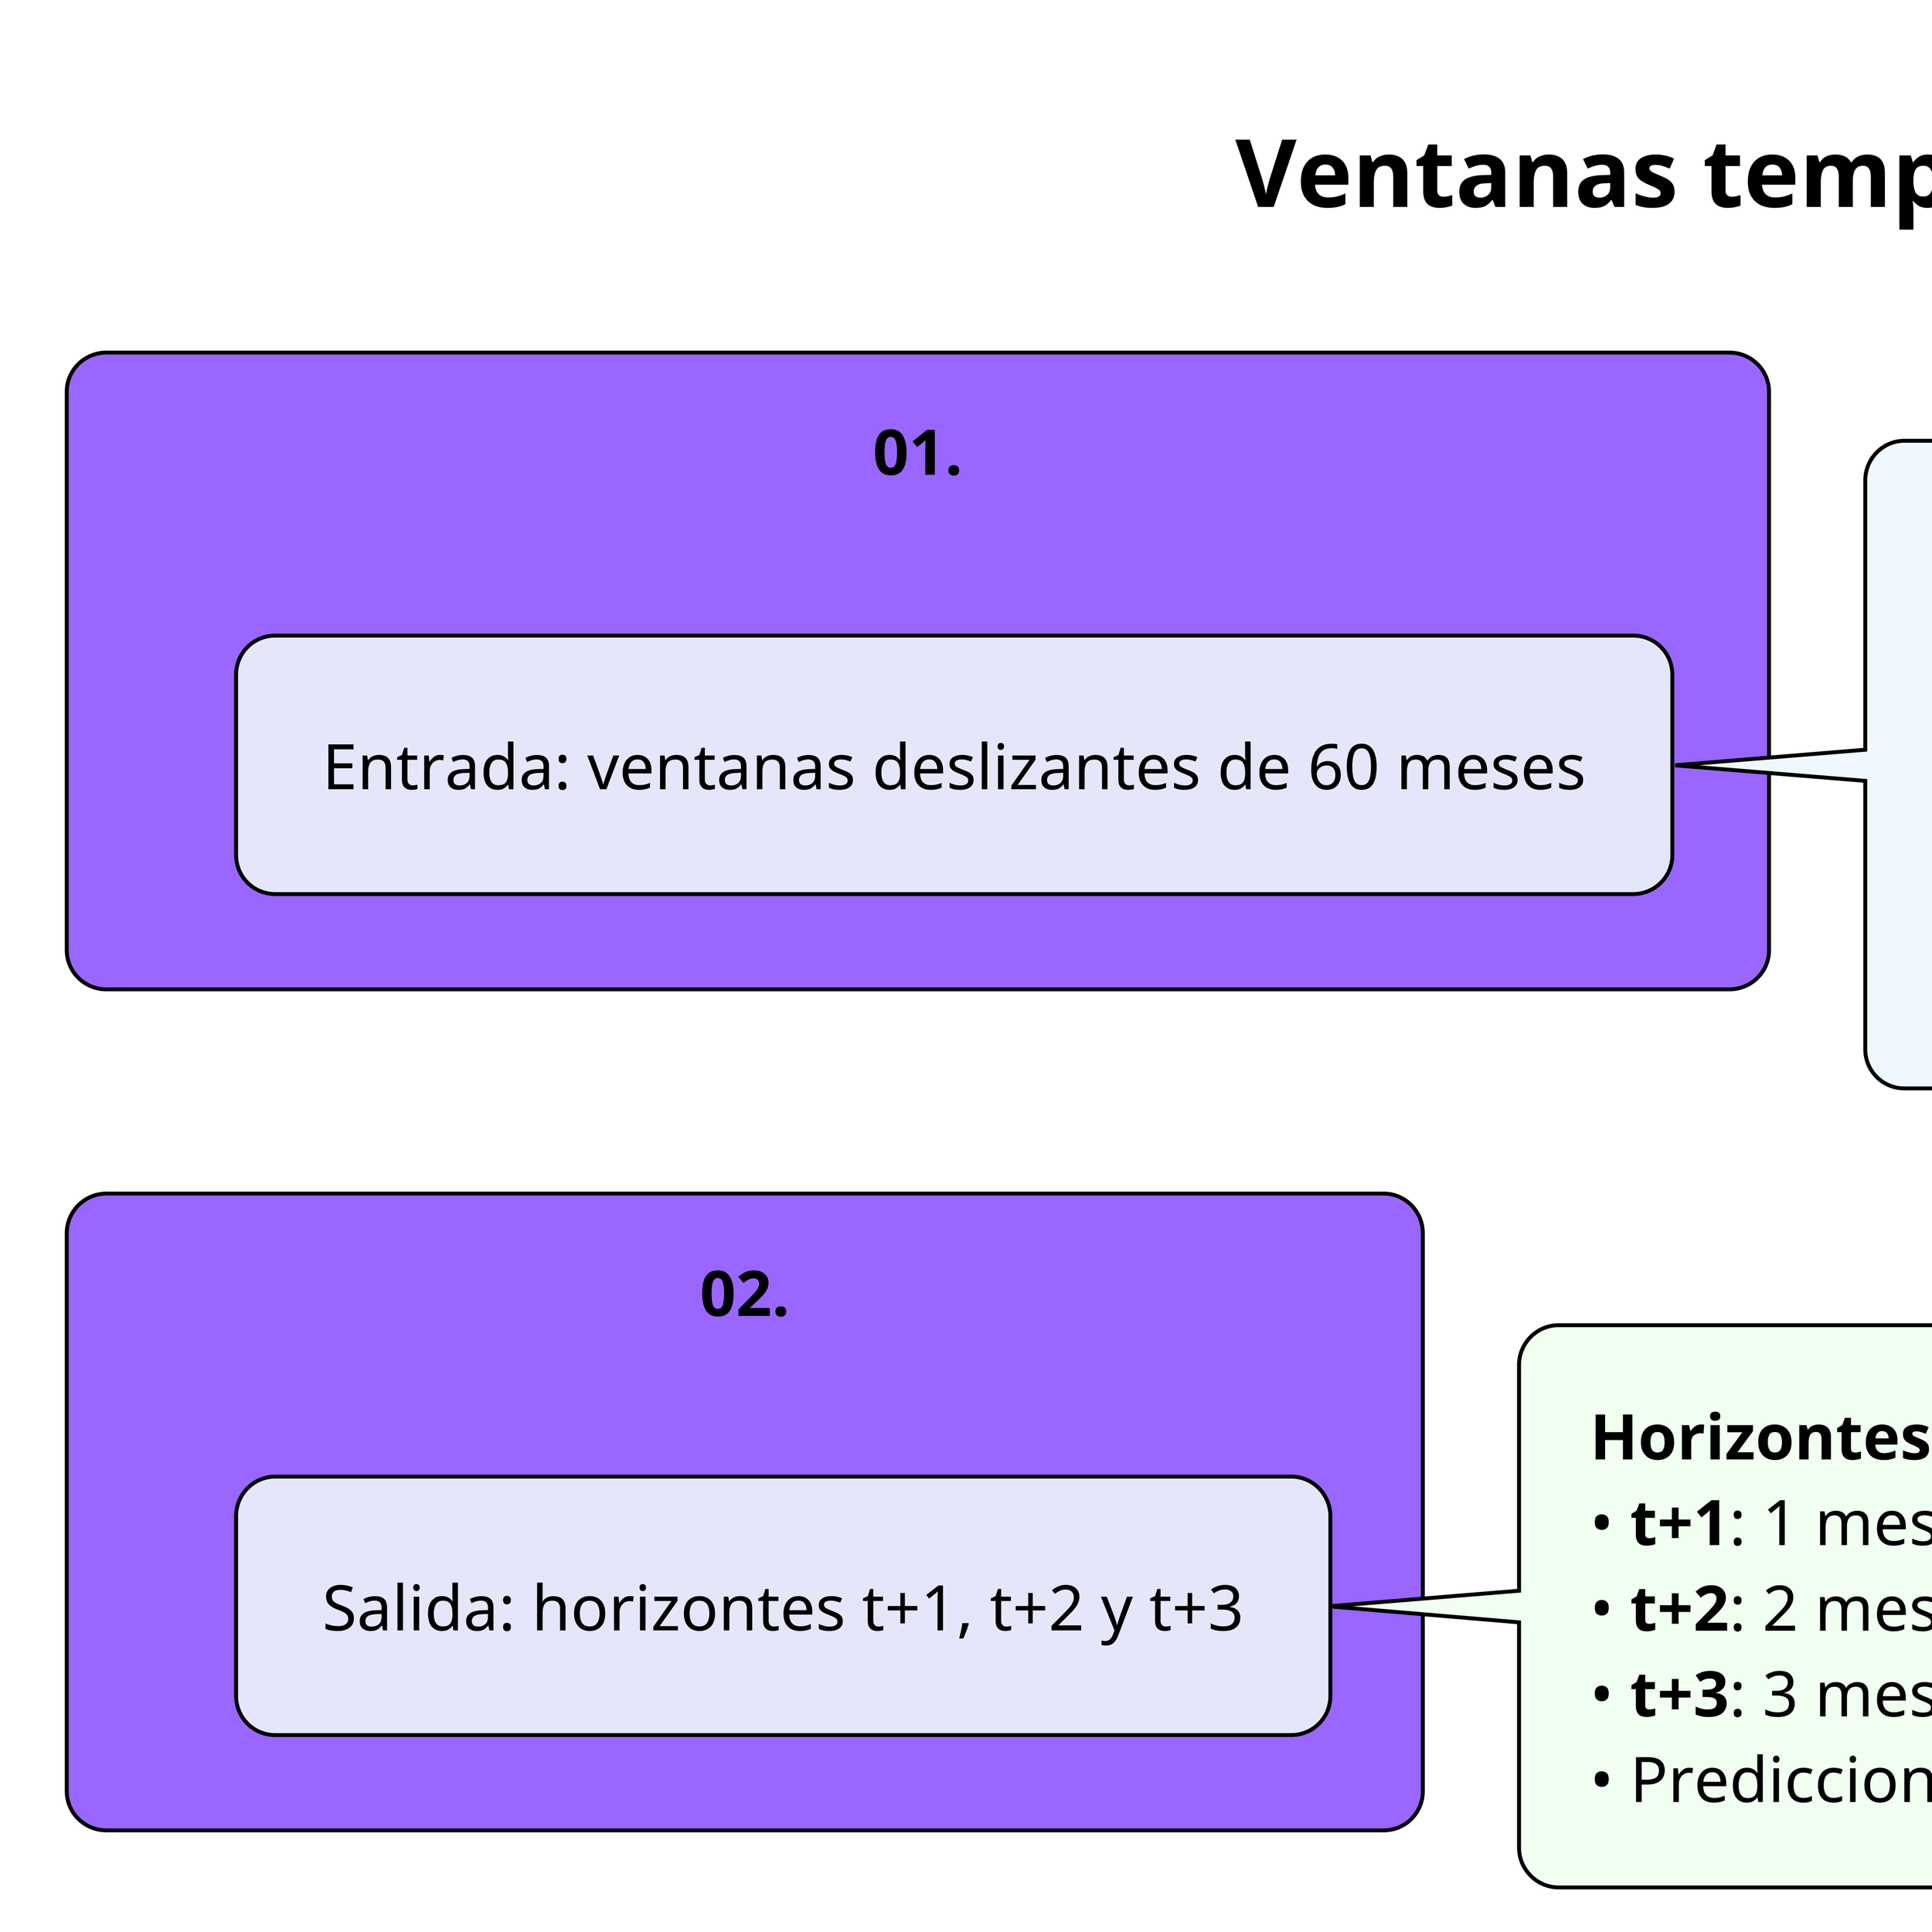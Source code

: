 @startuml ventanas_temporales_visual
!theme plain
!define SCALE 3
!define DPI 800
skinparam dpi 800
skinparam backgroundColor white
skinparam defaultFontSize 16
skinparam titleFontSize 24
skinparam roundcorner 20
skinparam minClassWidth 250
skinparam minClassHeight 140
skinparam padding 12

title **Ventanas temporales**

rectangle "**01.**" as num1 #9966FF {
    rectangle "Entrada: ventanas deslizantes de 60 meses" as entrada #E6E6FA
}

rectangle "**02.**" as num2 #9966FF {
    rectangle "Salida: horizontes t+1, t+2 y t+3" as salida #E6E6FA
}

rectangle "**03.**" as num3 #9966FF {
    rectangle "Partición: entrenamiento, validación y prueba" as particion #E6E6FA
}

' Layout vertical
num1 -[hidden]-> num2
num2 -[hidden]-> num3

' Detalles adicionales
note right of entrada #F0F8FF
**Características de entrada:**
• Secuencias de 60 meses consecutivos
• Datos de precipitación CHIRPS-2.0
• Variables topográficas (DEM)
• Coordenadas espaciales
• Resolución: 0.05° × 0.05°
end note

note right of salida #F0FFF0
**Horizontes de predicción:**
• **t+1**: 1 mes adelante
• **t+2**: 2 meses adelante  
• **t+3**: 3 meses adelante
• Predicciones espacialmente explícitas
end note

note right of particion #FFFAF0
**División temporal:**
• **Entrenamiento**: 70% de los datos
• **Validación**: 15% de los datos
• **Prueba**: 15% de los datos
• División cronológica para evitar data leakage
end note

@enduml
